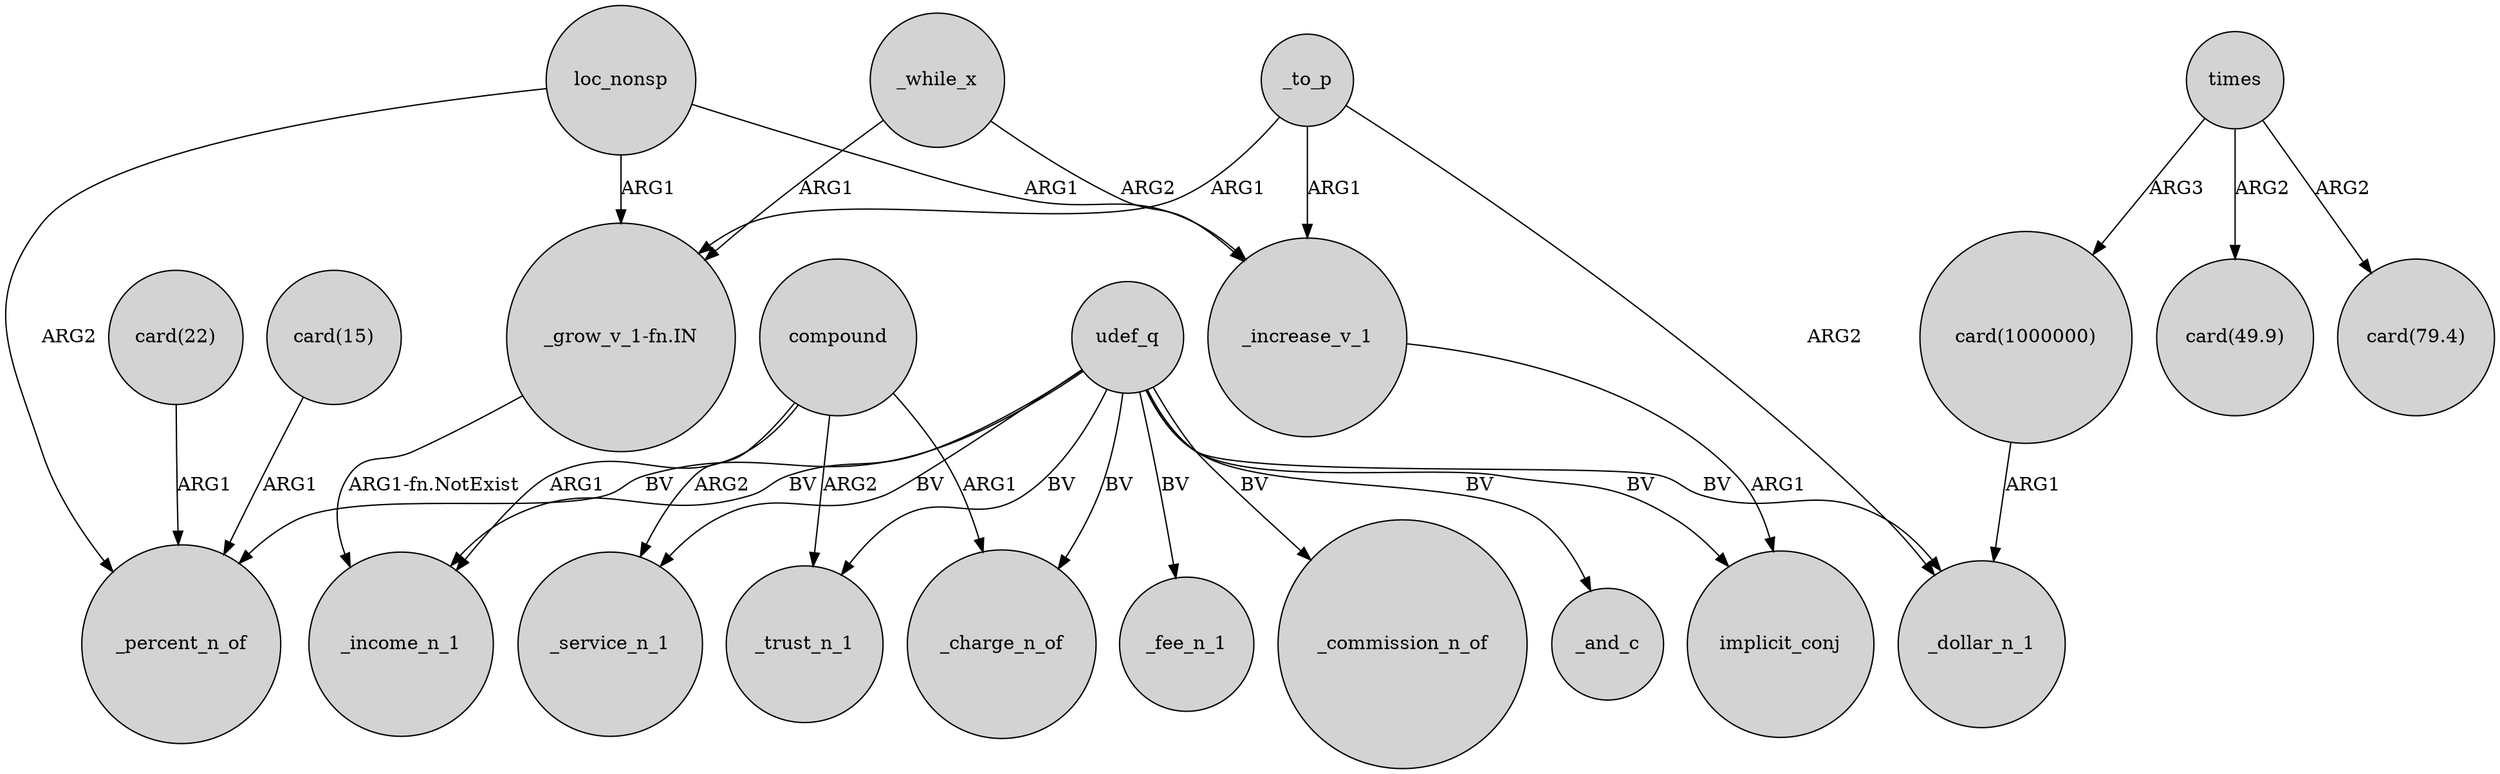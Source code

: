 digraph {
	node [shape=circle style=filled]
	"card(1000000)" -> _dollar_n_1 [label=ARG1]
	_to_p -> _dollar_n_1 [label=ARG2]
	compound -> _service_n_1 [label=ARG2]
	compound -> _income_n_1 [label=ARG1]
	"card(15)" -> _percent_n_of [label=ARG1]
	udef_q -> _fee_n_1 [label=BV]
	"_grow_v_1-fn.IN" -> _income_n_1 [label="ARG1-fn.NotExist"]
	udef_q -> implicit_conj [label=BV]
	udef_q -> _charge_n_of [label=BV]
	compound -> _trust_n_1 [label=ARG2]
	udef_q -> _trust_n_1 [label=BV]
	udef_q -> _service_n_1 [label=BV]
	times -> "card(1000000)" [label=ARG3]
	loc_nonsp -> _percent_n_of [label=ARG2]
	compound -> _charge_n_of [label=ARG1]
	loc_nonsp -> "_grow_v_1-fn.IN" [label=ARG1]
	_to_p -> "_grow_v_1-fn.IN" [label=ARG1]
	_increase_v_1 -> implicit_conj [label=ARG1]
	udef_q -> _commission_n_of [label=BV]
	times -> "card(79.4)" [label=ARG2]
	loc_nonsp -> _increase_v_1 [label=ARG1]
	_while_x -> _increase_v_1 [label=ARG2]
	times -> "card(49.9)" [label=ARG2]
	udef_q -> _percent_n_of [label=BV]
	_to_p -> _increase_v_1 [label=ARG1]
	_while_x -> "_grow_v_1-fn.IN" [label=ARG1]
	udef_q -> _and_c [label=BV]
	"card(22)" -> _percent_n_of [label=ARG1]
	udef_q -> _dollar_n_1 [label=BV]
	udef_q -> _income_n_1 [label=BV]
}
